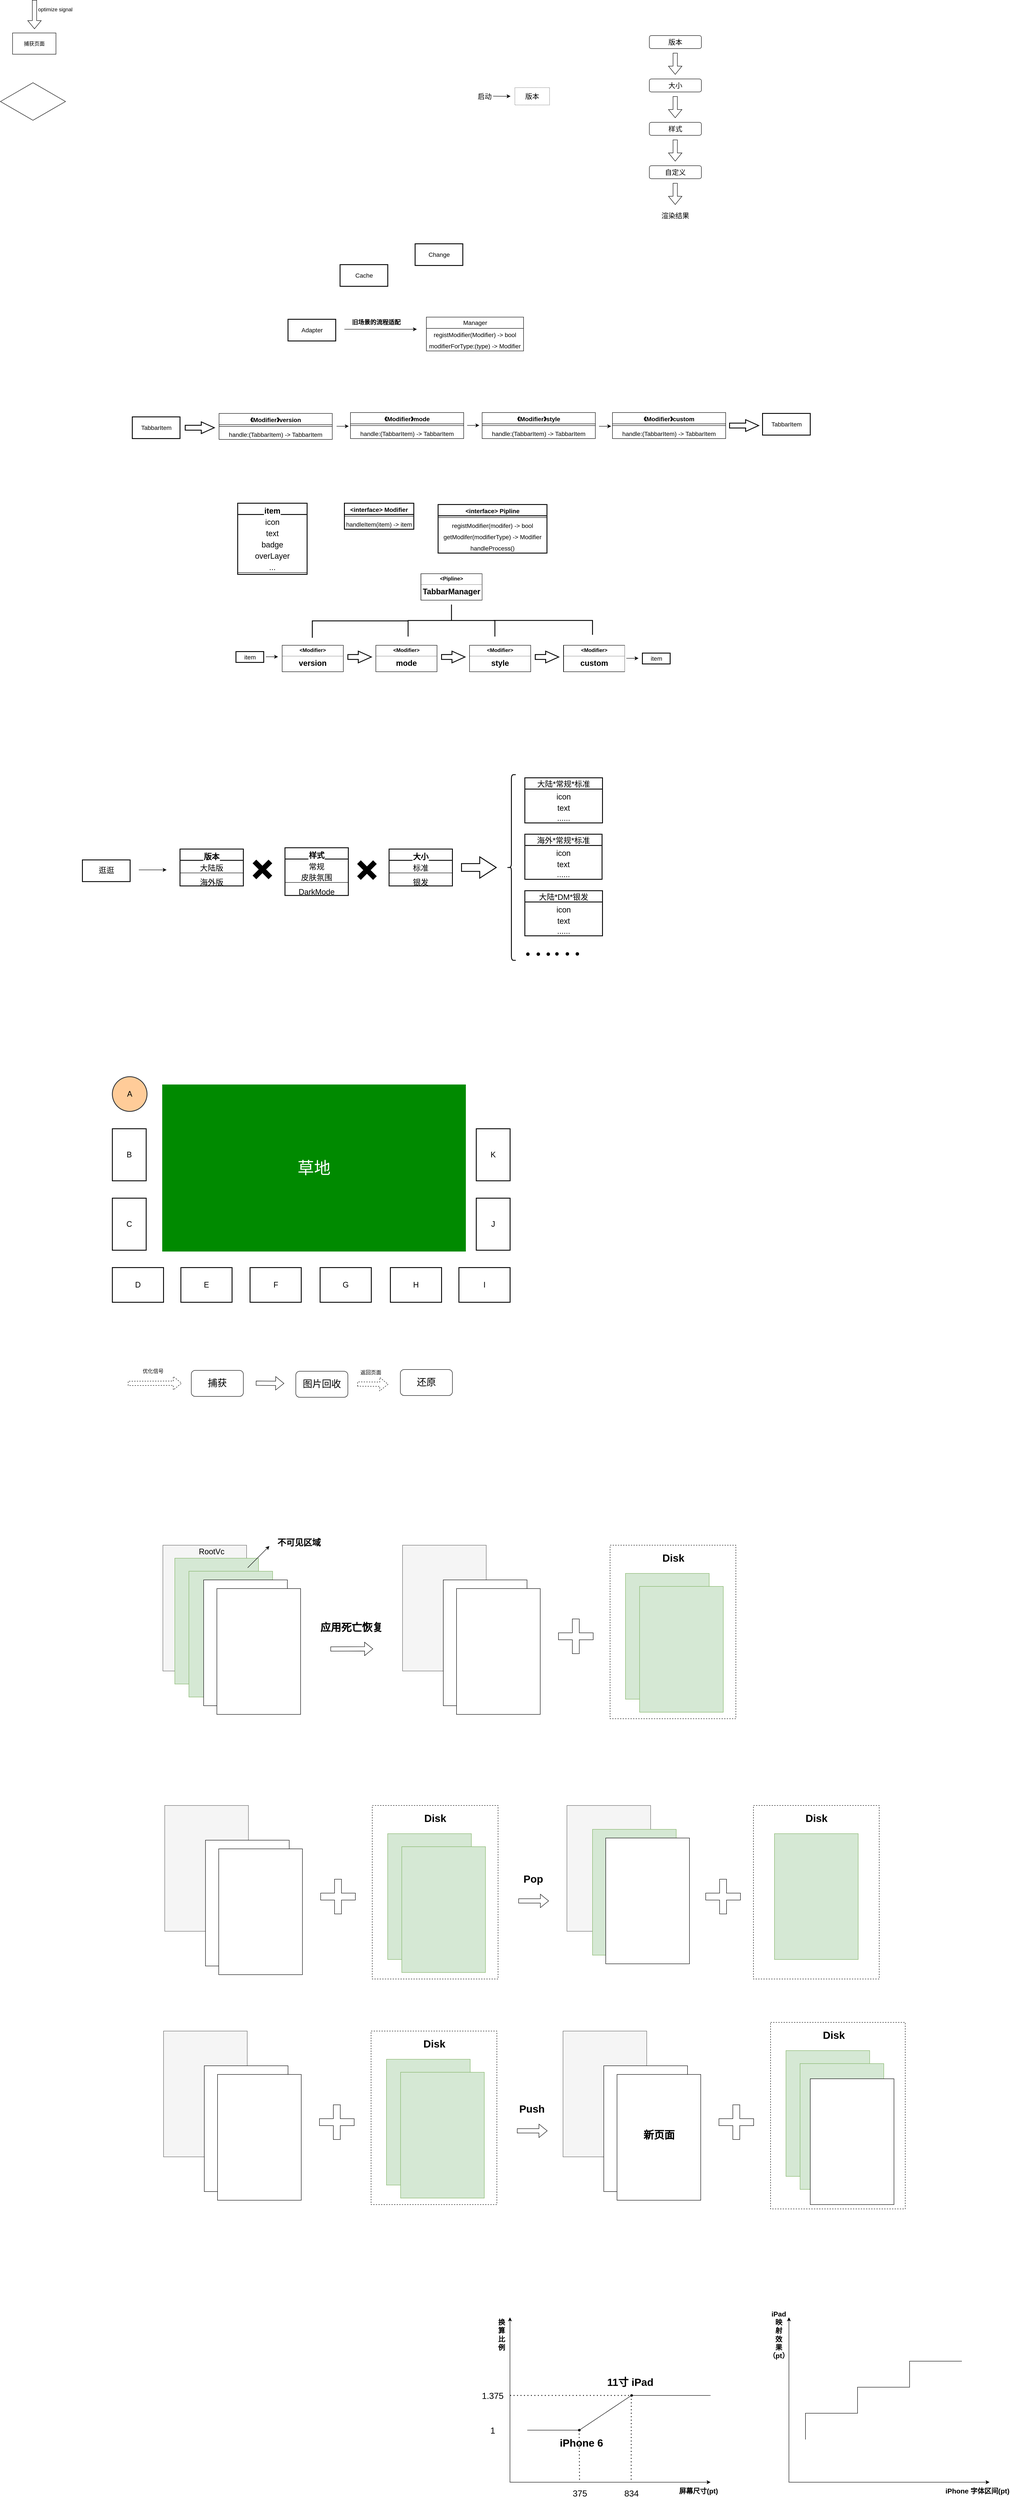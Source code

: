 <mxfile version="21.3.2" type="github">
  <diagram name="第 1 页" id="R_w_jgzeXsO0998Vgt1b">
    <mxGraphModel dx="2442" dy="1148" grid="1" gridSize="10" guides="1" tooltips="1" connect="1" arrows="1" fold="1" page="0" pageScale="1" pageWidth="827" pageHeight="1169" math="0" shadow="0">
      <root>
        <mxCell id="0" />
        <mxCell id="1" parent="0" />
        <mxCell id="yvMUyKPs4t0VUk9u0G-2-4" value="启动" style="text;strokeColor=none;fillColor=none;html=1;fontSize=16;fontStyle=0;verticalAlign=middle;align=center;" parent="1" vertex="1">
          <mxGeometry x="90" y="200" width="100" height="40" as="geometry" />
        </mxCell>
        <mxCell id="yvMUyKPs4t0VUk9u0G-2-6" value="" style="endArrow=classic;html=1;rounded=0;align=center;" parent="1" edge="1">
          <mxGeometry width="50" height="50" relative="1" as="geometry">
            <mxPoint x="160" y="219.66" as="sourcePoint" />
            <mxPoint x="200" y="220" as="targetPoint" />
          </mxGeometry>
        </mxCell>
        <mxCell id="yvMUyKPs4t0VUk9u0G-2-7" value="版本" style="rounded=0;whiteSpace=wrap;html=1;dashed=1;dashPattern=1 2;strokeColor=default;fontSize=16;fillColor=none;gradientColor=default;align=center;" parent="1" vertex="1">
          <mxGeometry x="210" y="200" width="80" height="40" as="geometry" />
        </mxCell>
        <mxCell id="yvMUyKPs4t0VUk9u0G-2-8" value="版本" style="rounded=1;whiteSpace=wrap;html=1;strokeColor=default;fontSize=16;fillColor=none;gradientColor=default;align=center;" parent="1" vertex="1">
          <mxGeometry x="520" y="80" width="120" height="30" as="geometry" />
        </mxCell>
        <mxCell id="yvMUyKPs4t0VUk9u0G-2-9" value="" style="shape=flexArrow;endArrow=classic;html=1;rounded=0;fontSize=16;align=center;" parent="1" edge="1">
          <mxGeometry width="50" height="50" relative="1" as="geometry">
            <mxPoint x="579.66" y="120" as="sourcePoint" />
            <mxPoint x="579.66" y="170" as="targetPoint" />
          </mxGeometry>
        </mxCell>
        <mxCell id="yvMUyKPs4t0VUk9u0G-2-10" value="大小" style="rounded=1;whiteSpace=wrap;html=1;strokeColor=default;fontSize=16;fillColor=none;gradientColor=default;align=center;" parent="1" vertex="1">
          <mxGeometry x="520" y="180" width="120" height="30" as="geometry" />
        </mxCell>
        <mxCell id="yvMUyKPs4t0VUk9u0G-2-11" value="" style="shape=flexArrow;endArrow=classic;html=1;rounded=0;fontSize=16;align=center;" parent="1" edge="1">
          <mxGeometry width="50" height="50" relative="1" as="geometry">
            <mxPoint x="579.66" y="220" as="sourcePoint" />
            <mxPoint x="579.66" y="270" as="targetPoint" />
          </mxGeometry>
        </mxCell>
        <mxCell id="yvMUyKPs4t0VUk9u0G-2-12" value="样式" style="rounded=1;whiteSpace=wrap;html=1;strokeColor=default;fontSize=16;fillColor=none;gradientColor=default;align=center;" parent="1" vertex="1">
          <mxGeometry x="520" y="280" width="120" height="30" as="geometry" />
        </mxCell>
        <mxCell id="yvMUyKPs4t0VUk9u0G-2-13" value="" style="shape=flexArrow;endArrow=classic;html=1;rounded=0;fontSize=16;align=center;" parent="1" edge="1">
          <mxGeometry width="50" height="50" relative="1" as="geometry">
            <mxPoint x="579.66" y="320" as="sourcePoint" />
            <mxPoint x="579.66" y="370" as="targetPoint" />
          </mxGeometry>
        </mxCell>
        <mxCell id="yvMUyKPs4t0VUk9u0G-2-14" value="自定义" style="rounded=1;whiteSpace=wrap;html=1;strokeColor=default;fontSize=16;fillColor=none;gradientColor=default;align=center;" parent="1" vertex="1">
          <mxGeometry x="520" y="380" width="120" height="30" as="geometry" />
        </mxCell>
        <mxCell id="yvMUyKPs4t0VUk9u0G-2-15" value="" style="shape=flexArrow;endArrow=classic;html=1;rounded=0;fontSize=16;align=center;" parent="1" edge="1">
          <mxGeometry width="50" height="50" relative="1" as="geometry">
            <mxPoint x="579.66" y="420" as="sourcePoint" />
            <mxPoint x="579.66" y="470" as="targetPoint" />
          </mxGeometry>
        </mxCell>
        <mxCell id="yvMUyKPs4t0VUk9u0G-2-16" value="渲染结果" style="rounded=1;whiteSpace=wrap;html=1;strokeColor=none;fontSize=16;fillColor=none;gradientColor=default;align=center;" parent="1" vertex="1">
          <mxGeometry x="520" y="480" width="120" height="30" as="geometry" />
        </mxCell>
        <mxCell id="yvMUyKPs4t0VUk9u0G-2-17" value="Manager" style="swimlane;fontStyle=0;childLayout=stackLayout;horizontal=1;startSize=26;fillColor=none;horizontalStack=0;resizeParent=1;resizeParentMax=0;resizeLast=0;collapsible=1;marginBottom=0;html=1;strokeColor=default;fontSize=14;align=center;" parent="1" vertex="1">
          <mxGeometry x="6" y="729" width="224" height="78" as="geometry">
            <mxRectangle x="157" y="736" width="98" height="31" as="alternateBounds" />
          </mxGeometry>
        </mxCell>
        <mxCell id="yvMUyKPs4t0VUk9u0G-2-19" value="registModifier(Modifier) -&amp;gt; bool" style="text;strokeColor=none;fillColor=none;align=center;verticalAlign=top;spacingLeft=4;spacingRight=4;overflow=hidden;rotatable=0;points=[[0,0.5],[1,0.5]];portConstraint=eastwest;whiteSpace=wrap;html=1;fontSize=14;" parent="yvMUyKPs4t0VUk9u0G-2-17" vertex="1">
          <mxGeometry y="26" width="224" height="26" as="geometry" />
        </mxCell>
        <mxCell id="yvMUyKPs4t0VUk9u0G-2-20" value="modifierForType:(type) -&amp;gt;&amp;nbsp;Modifier" style="text;strokeColor=none;fillColor=none;align=center;verticalAlign=top;spacingLeft=4;spacingRight=4;overflow=hidden;rotatable=0;points=[[0,0.5],[1,0.5]];portConstraint=eastwest;whiteSpace=wrap;html=1;fontSize=14;" parent="yvMUyKPs4t0VUk9u0G-2-17" vertex="1">
          <mxGeometry y="52" width="224" height="26" as="geometry" />
        </mxCell>
        <mxCell id="yvMUyKPs4t0VUk9u0G-2-30" value="《Modifier》style" style="swimlane;fontStyle=1;align=center;verticalAlign=top;childLayout=stackLayout;horizontal=1;startSize=26;horizontalStack=0;resizeParent=1;resizeParentMax=0;resizeLast=0;collapsible=1;marginBottom=0;labelBackgroundColor=#ffffff;strokeColor=default;fontSize=14;fillColor=none;gradientColor=default;" parent="1" vertex="1">
          <mxGeometry x="134.5" y="949" width="261" height="60" as="geometry" />
        </mxCell>
        <mxCell id="yvMUyKPs4t0VUk9u0G-2-32" value="" style="line;strokeWidth=1;fillColor=none;align=center;verticalAlign=middle;spacingTop=-1;spacingLeft=3;spacingRight=3;rotatable=0;labelPosition=right;points=[];portConstraint=eastwest;strokeColor=inherit;labelBackgroundColor=#ffffff;fontSize=14;" parent="yvMUyKPs4t0VUk9u0G-2-30" vertex="1">
          <mxGeometry y="26" width="261" height="8" as="geometry" />
        </mxCell>
        <mxCell id="yvMUyKPs4t0VUk9u0G-2-33" value="handle:(TabbarItem) -&gt; TabbarItem" style="text;strokeColor=none;fillColor=none;align=center;verticalAlign=top;spacingLeft=4;spacingRight=4;overflow=hidden;rotatable=0;points=[[0,0.5],[1,0.5]];portConstraint=eastwest;fontSize=14;" parent="yvMUyKPs4t0VUk9u0G-2-30" vertex="1">
          <mxGeometry y="34" width="261" height="26" as="geometry" />
        </mxCell>
        <mxCell id="yvMUyKPs4t0VUk9u0G-2-34" value="《Modifier》custom" style="swimlane;fontStyle=1;align=center;verticalAlign=top;childLayout=stackLayout;horizontal=1;startSize=26;horizontalStack=0;resizeParent=1;resizeParentMax=0;resizeLast=0;collapsible=1;marginBottom=0;labelBackgroundColor=#ffffff;strokeColor=default;fontSize=14;fillColor=none;gradientColor=default;" parent="1" vertex="1">
          <mxGeometry x="435" y="949" width="261" height="60" as="geometry" />
        </mxCell>
        <mxCell id="yvMUyKPs4t0VUk9u0G-2-35" value="" style="line;strokeWidth=1;fillColor=none;align=center;verticalAlign=middle;spacingTop=-1;spacingLeft=3;spacingRight=3;rotatable=0;labelPosition=right;points=[];portConstraint=eastwest;strokeColor=inherit;labelBackgroundColor=#ffffff;fontSize=14;" parent="yvMUyKPs4t0VUk9u0G-2-34" vertex="1">
          <mxGeometry y="26" width="261" height="8" as="geometry" />
        </mxCell>
        <mxCell id="yvMUyKPs4t0VUk9u0G-2-36" value="handle:(TabbarItem) -&gt; TabbarItem" style="text;strokeColor=none;fillColor=none;align=center;verticalAlign=top;spacingLeft=4;spacingRight=4;overflow=hidden;rotatable=0;points=[[0,0.5],[1,0.5]];portConstraint=eastwest;fontSize=14;" parent="yvMUyKPs4t0VUk9u0G-2-34" vertex="1">
          <mxGeometry y="34" width="261" height="26" as="geometry" />
        </mxCell>
        <mxCell id="yvMUyKPs4t0VUk9u0G-2-37" value="《Modifier》mode" style="swimlane;fontStyle=1;align=center;verticalAlign=top;childLayout=stackLayout;horizontal=1;startSize=26;horizontalStack=0;resizeParent=1;resizeParentMax=0;resizeLast=0;collapsible=1;marginBottom=0;labelBackgroundColor=#ffffff;strokeColor=default;fontSize=14;fillColor=none;gradientColor=default;" parent="1" vertex="1">
          <mxGeometry x="-169" y="949" width="261" height="60" as="geometry" />
        </mxCell>
        <mxCell id="yvMUyKPs4t0VUk9u0G-2-38" value="" style="line;strokeWidth=1;fillColor=none;align=center;verticalAlign=middle;spacingTop=-1;spacingLeft=3;spacingRight=3;rotatable=0;labelPosition=right;points=[];portConstraint=eastwest;strokeColor=inherit;labelBackgroundColor=#ffffff;fontSize=14;" parent="yvMUyKPs4t0VUk9u0G-2-37" vertex="1">
          <mxGeometry y="26" width="261" height="8" as="geometry" />
        </mxCell>
        <mxCell id="yvMUyKPs4t0VUk9u0G-2-39" value="handle:(TabbarItem) -&gt; TabbarItem" style="text;strokeColor=none;fillColor=none;align=center;verticalAlign=top;spacingLeft=4;spacingRight=4;overflow=hidden;rotatable=0;points=[[0,0.5],[1,0.5]];portConstraint=eastwest;fontSize=14;" parent="yvMUyKPs4t0VUk9u0G-2-37" vertex="1">
          <mxGeometry y="34" width="261" height="26" as="geometry" />
        </mxCell>
        <mxCell id="yvMUyKPs4t0VUk9u0G-2-40" value="《Modifier》version" style="swimlane;fontStyle=1;align=center;verticalAlign=top;childLayout=stackLayout;horizontal=1;startSize=26;horizontalStack=0;resizeParent=1;resizeParentMax=0;resizeLast=0;collapsible=1;marginBottom=0;labelBackgroundColor=#ffffff;strokeColor=default;fontSize=14;fillColor=none;gradientColor=default;" parent="1" vertex="1">
          <mxGeometry x="-472" y="951" width="261" height="60" as="geometry" />
        </mxCell>
        <mxCell id="yvMUyKPs4t0VUk9u0G-2-41" value="" style="line;strokeWidth=1;fillColor=none;align=center;verticalAlign=middle;spacingTop=-1;spacingLeft=3;spacingRight=3;rotatable=0;labelPosition=right;points=[];portConstraint=eastwest;strokeColor=inherit;labelBackgroundColor=#ffffff;fontSize=14;" parent="yvMUyKPs4t0VUk9u0G-2-40" vertex="1">
          <mxGeometry y="26" width="261" height="8" as="geometry" />
        </mxCell>
        <mxCell id="yvMUyKPs4t0VUk9u0G-2-42" value="handle:(TabbarItem) -&gt; TabbarItem" style="text;strokeColor=none;fillColor=none;align=center;verticalAlign=top;spacingLeft=4;spacingRight=4;overflow=hidden;rotatable=0;points=[[0,0.5],[1,0.5]];portConstraint=eastwest;fontSize=14;" parent="yvMUyKPs4t0VUk9u0G-2-40" vertex="1">
          <mxGeometry y="34" width="261" height="26" as="geometry" />
        </mxCell>
        <mxCell id="yvMUyKPs4t0VUk9u0G-2-43" value="" style="strokeWidth=2;html=1;shape=mxgraph.flowchart.annotation_2;align=center;labelPosition=right;pointerEvents=1;labelBackgroundColor=#ffffff;strokeColor=default;fontSize=14;fillColor=default;gradientColor=default;rotation=90;container=0;" parent="1" vertex="1">
          <mxGeometry x="27" y="1328.37" width="73.76" height="200.13" as="geometry">
            <mxRectangle x="236.745" y="810.495" width="50" height="44" as="alternateBounds" />
          </mxGeometry>
        </mxCell>
        <mxCell id="yvMUyKPs4t0VUk9u0G-2-49" value="" style="shape=partialRectangle;whiteSpace=wrap;html=1;bottom=0;right=0;fillColor=none;labelBackgroundColor=#ffffff;strokeColor=default;fontSize=14;strokeWidth=2;align=center;" parent="1" vertex="1">
          <mxGeometry x="-257" y="1429.19" width="219" height="38" as="geometry" />
        </mxCell>
        <mxCell id="yvMUyKPs4t0VUk9u0G-2-50" value="" style="shape=partialRectangle;whiteSpace=wrap;html=1;bottom=0;right=0;fillColor=none;labelBackgroundColor=#ffffff;strokeColor=default;strokeWidth=2;fontSize=14;flipH=1;align=center;" parent="1" vertex="1">
          <mxGeometry x="162" y="1428.19" width="227" height="32.19" as="geometry" />
        </mxCell>
        <mxCell id="yvMUyKPs4t0VUk9u0G-2-53" value="" style="endArrow=classic;html=1;rounded=0;fontSize=14;align=center;" parent="1" edge="1">
          <mxGeometry width="50" height="50" relative="1" as="geometry">
            <mxPoint x="-201" y="980.58" as="sourcePoint" />
            <mxPoint x="-173" y="980.58" as="targetPoint" />
          </mxGeometry>
        </mxCell>
        <mxCell id="yvMUyKPs4t0VUk9u0G-2-54" value="" style="endArrow=classic;html=1;rounded=0;fontSize=14;align=center;" parent="1" edge="1">
          <mxGeometry width="50" height="50" relative="1" as="geometry">
            <mxPoint x="100" y="978.58" as="sourcePoint" />
            <mxPoint x="128" y="978.58" as="targetPoint" />
          </mxGeometry>
        </mxCell>
        <mxCell id="yvMUyKPs4t0VUk9u0G-2-55" value="" style="endArrow=classic;html=1;rounded=0;fontSize=14;align=center;" parent="1" edge="1">
          <mxGeometry width="50" height="50" relative="1" as="geometry">
            <mxPoint x="404" y="980.58" as="sourcePoint" />
            <mxPoint x="432" y="980.58" as="targetPoint" />
          </mxGeometry>
        </mxCell>
        <mxCell id="yvMUyKPs4t0VUk9u0G-2-74" value="Adapter" style="html=1;labelBackgroundColor=#ffffff;strokeColor=default;strokeWidth=2;fontSize=14;fillColor=default;gradientColor=none;align=center;" parent="1" vertex="1">
          <mxGeometry x="-313" y="734" width="110" height="50" as="geometry" />
        </mxCell>
        <mxCell id="yvMUyKPs4t0VUk9u0G-2-75" value="" style="endArrow=classic;html=1;rounded=0;fontSize=14;align=center;" parent="1" edge="1">
          <mxGeometry width="50" height="50" relative="1" as="geometry">
            <mxPoint x="-183" y="757" as="sourcePoint" />
            <mxPoint x="-16" y="757" as="targetPoint" />
          </mxGeometry>
        </mxCell>
        <mxCell id="yvMUyKPs4t0VUk9u0G-2-76" value="旧场景的流程适配" style="text;strokeColor=none;fillColor=none;html=1;fontSize=14;fontStyle=1;verticalAlign=middle;align=center;" parent="1" vertex="1">
          <mxGeometry x="-160" y="721" width="100" height="40" as="geometry" />
        </mxCell>
        <mxCell id="yvMUyKPs4t0VUk9u0G-2-78" value="TabbarItem" style="html=1;labelBackgroundColor=#ffffff;strokeColor=default;strokeWidth=2;fontSize=14;fillColor=default;gradientColor=none;align=center;" parent="1" vertex="1">
          <mxGeometry x="-672" y="959" width="110" height="50" as="geometry" />
        </mxCell>
        <mxCell id="yvMUyKPs4t0VUk9u0G-2-79" value="" style="verticalLabelPosition=bottom;verticalAlign=top;html=1;strokeWidth=2;shape=mxgraph.arrows2.arrow;dy=0.58;dx=30;notch=0;labelBackgroundColor=#ffffff;strokeColor=default;fontSize=14;fillColor=default;gradientColor=none;align=center;" parent="1" vertex="1">
          <mxGeometry x="-550" y="970.5" width="67" height="27" as="geometry" />
        </mxCell>
        <mxCell id="yvMUyKPs4t0VUk9u0G-2-80" value="TabbarItem" style="html=1;labelBackgroundColor=#ffffff;strokeColor=default;strokeWidth=2;fontSize=14;fillColor=default;gradientColor=none;align=center;" parent="1" vertex="1">
          <mxGeometry x="781" y="951" width="110" height="50" as="geometry" />
        </mxCell>
        <mxCell id="yvMUyKPs4t0VUk9u0G-2-82" value="" style="verticalLabelPosition=bottom;verticalAlign=top;html=1;strokeWidth=2;shape=mxgraph.arrows2.arrow;dy=0.58;dx=30;notch=0;labelBackgroundColor=#ffffff;strokeColor=default;fontSize=14;fillColor=default;gradientColor=none;align=center;" parent="1" vertex="1">
          <mxGeometry x="705" y="965.5" width="67" height="27" as="geometry" />
        </mxCell>
        <mxCell id="yvMUyKPs4t0VUk9u0G-2-83" value="Cache" style="html=1;labelBackgroundColor=#ffffff;strokeColor=default;strokeWidth=2;fontSize=14;fillColor=default;gradientColor=none;align=center;" parent="1" vertex="1">
          <mxGeometry x="-193" y="608" width="110" height="50" as="geometry" />
        </mxCell>
        <mxCell id="yvMUyKPs4t0VUk9u0G-2-84" value="Change" style="html=1;labelBackgroundColor=#ffffff;strokeColor=default;strokeWidth=2;fontSize=14;fillColor=default;gradientColor=none;align=center;" parent="1" vertex="1">
          <mxGeometry x="-20" y="560" width="110" height="50" as="geometry" />
        </mxCell>
        <mxCell id="yvMUyKPs4t0VUk9u0G-2-87" value="&lt;interface&gt; Modifier" style="swimlane;fontStyle=1;align=center;verticalAlign=top;childLayout=stackLayout;horizontal=1;startSize=26;horizontalStack=0;resizeParent=1;resizeParentMax=0;resizeLast=0;collapsible=1;marginBottom=0;labelBackgroundColor=#ffffff;strokeColor=default;strokeWidth=2;fontSize=14;fillColor=default;gradientColor=none;" parent="1" vertex="1">
          <mxGeometry x="-183" y="1158" width="160" height="60" as="geometry" />
        </mxCell>
        <mxCell id="yvMUyKPs4t0VUk9u0G-2-89" value="" style="line;strokeWidth=1;fillColor=none;align=center;verticalAlign=middle;spacingTop=-1;spacingLeft=3;spacingRight=3;rotatable=0;labelPosition=right;points=[];portConstraint=eastwest;strokeColor=inherit;labelBackgroundColor=#ffffff;fontSize=14;" parent="yvMUyKPs4t0VUk9u0G-2-87" vertex="1">
          <mxGeometry y="26" width="160" height="8" as="geometry" />
        </mxCell>
        <mxCell id="yvMUyKPs4t0VUk9u0G-2-90" value="handleItem(item) -&gt; item" style="text;strokeColor=none;fillColor=none;align=center;verticalAlign=top;spacingLeft=4;spacingRight=4;overflow=hidden;rotatable=0;points=[[0,0.5],[1,0.5]];portConstraint=eastwest;fontSize=14;" parent="yvMUyKPs4t0VUk9u0G-2-87" vertex="1">
          <mxGeometry y="34" width="160" height="26" as="geometry" />
        </mxCell>
        <mxCell id="yvMUyKPs4t0VUk9u0G-2-108" value="&lt;interface&gt; Pipline" style="swimlane;fontStyle=1;align=center;verticalAlign=top;childLayout=stackLayout;horizontal=1;startSize=26;horizontalStack=0;resizeParent=1;resizeParentMax=0;resizeLast=0;collapsible=1;marginBottom=0;labelBackgroundColor=#ffffff;strokeColor=default;strokeWidth=2;fontSize=14;fillColor=default;gradientColor=none;" parent="1" vertex="1">
          <mxGeometry x="33" y="1161" width="251" height="112" as="geometry" />
        </mxCell>
        <mxCell id="yvMUyKPs4t0VUk9u0G-2-109" value="" style="line;strokeWidth=1;fillColor=none;align=center;verticalAlign=middle;spacingTop=-1;spacingLeft=3;spacingRight=3;rotatable=0;labelPosition=right;points=[];portConstraint=eastwest;strokeColor=inherit;labelBackgroundColor=#ffffff;fontSize=14;" parent="yvMUyKPs4t0VUk9u0G-2-108" vertex="1">
          <mxGeometry y="26" width="251" height="8" as="geometry" />
        </mxCell>
        <mxCell id="yvMUyKPs4t0VUk9u0G-2-110" value="registModifier(modifer) -&gt; bool" style="text;strokeColor=none;fillColor=none;align=center;verticalAlign=top;spacingLeft=4;spacingRight=4;overflow=hidden;rotatable=0;points=[[0,0.5],[1,0.5]];portConstraint=eastwest;fontSize=14;" parent="yvMUyKPs4t0VUk9u0G-2-108" vertex="1">
          <mxGeometry y="34" width="251" height="26" as="geometry" />
        </mxCell>
        <mxCell id="yvMUyKPs4t0VUk9u0G-2-112" value="getModifer(modifierType) -&gt; Modifier" style="text;strokeColor=none;fillColor=none;align=center;verticalAlign=top;spacingLeft=4;spacingRight=4;overflow=hidden;rotatable=0;points=[[0,0.5],[1,0.5]];portConstraint=eastwest;fontSize=14;" parent="yvMUyKPs4t0VUk9u0G-2-108" vertex="1">
          <mxGeometry y="60" width="251" height="26" as="geometry" />
        </mxCell>
        <mxCell id="yvMUyKPs4t0VUk9u0G-2-111" value="handleProcess()" style="text;strokeColor=none;fillColor=none;align=center;verticalAlign=top;spacingLeft=4;spacingRight=4;overflow=hidden;rotatable=0;points=[[0,0.5],[1,0.5]];portConstraint=eastwest;fontSize=14;" parent="yvMUyKPs4t0VUk9u0G-2-108" vertex="1">
          <mxGeometry y="86" width="251" height="26" as="geometry" />
        </mxCell>
        <mxCell id="yvMUyKPs4t0VUk9u0G-2-114" value="item" style="html=1;labelBackgroundColor=#ffffff;strokeColor=default;strokeWidth=2;fontSize=14;fillColor=default;gradientColor=none;align=center;" parent="1" vertex="1">
          <mxGeometry x="-433" y="1500" width="64" height="25" as="geometry" />
        </mxCell>
        <mxCell id="yvMUyKPs4t0VUk9u0G-2-115" value="" style="endArrow=classic;html=1;rounded=0;fontSize=14;align=center;" parent="1" edge="1">
          <mxGeometry width="50" height="50" relative="1" as="geometry">
            <mxPoint x="-364" y="1512" as="sourcePoint" />
            <mxPoint x="-336" y="1512" as="targetPoint" />
          </mxGeometry>
        </mxCell>
        <mxCell id="yvMUyKPs4t0VUk9u0G-2-129" value="&lt;p style=&quot;margin: 4px 0px 0px;&quot;&gt;&lt;b&gt;&amp;lt;Modifier&amp;gt;&lt;/b&gt;&lt;/p&gt;&lt;hr size=&quot;1&quot;&gt;&lt;div style=&quot;height: 2px;&quot;&gt;&lt;b&gt;&lt;font style=&quot;font-size: 18px;&quot;&gt;version&lt;/font&gt;&lt;/b&gt;&lt;/div&gt;" style="verticalAlign=top;align=center;overflow=fill;fontSize=12;fontFamily=Helvetica;html=1;labelBackgroundColor=#ffffff;strokeColor=default;strokeWidth=2;fillColor=default;gradientColor=none;" parent="1" vertex="1">
          <mxGeometry x="-326" y="1486" width="140" height="60" as="geometry" />
        </mxCell>
        <mxCell id="yvMUyKPs4t0VUk9u0G-2-130" value="" style="verticalLabelPosition=bottom;verticalAlign=top;html=1;strokeWidth=2;shape=mxgraph.arrows2.arrow;dy=0.58;dx=30;notch=0;labelBackgroundColor=#ffffff;strokeColor=default;fontSize=14;fillColor=default;gradientColor=none;align=center;" parent="1" vertex="1">
          <mxGeometry x="-175" y="1499" width="54" height="27" as="geometry" />
        </mxCell>
        <mxCell id="yvMUyKPs4t0VUk9u0G-2-133" value="&lt;p style=&quot;margin: 4px 0px 0px;&quot;&gt;&lt;b&gt;&amp;lt;Modifier&amp;gt;&lt;/b&gt;&lt;/p&gt;&lt;hr size=&quot;1&quot;&gt;&lt;div style=&quot;height: 2px;&quot;&gt;&lt;font size=&quot;4&quot;&gt;&lt;b&gt;mode&lt;/b&gt;&lt;/font&gt;&lt;/div&gt;" style="verticalAlign=top;align=center;overflow=fill;fontSize=12;fontFamily=Helvetica;html=1;labelBackgroundColor=#ffffff;strokeColor=default;strokeWidth=2;fillColor=default;gradientColor=none;" parent="1" vertex="1">
          <mxGeometry x="-110" y="1486" width="140" height="60" as="geometry" />
        </mxCell>
        <mxCell id="yvMUyKPs4t0VUk9u0G-2-134" value="" style="verticalLabelPosition=bottom;verticalAlign=top;html=1;strokeWidth=2;shape=mxgraph.arrows2.arrow;dy=0.58;dx=30;notch=0;labelBackgroundColor=#ffffff;strokeColor=default;fontSize=14;fillColor=default;gradientColor=none;align=center;" parent="1" vertex="1">
          <mxGeometry x="41" y="1499" width="54" height="27" as="geometry" />
        </mxCell>
        <mxCell id="yvMUyKPs4t0VUk9u0G-2-135" value="&lt;p style=&quot;margin: 4px 0px 0px;&quot;&gt;&lt;b&gt;&amp;lt;Modifier&amp;gt;&lt;/b&gt;&lt;/p&gt;&lt;hr size=&quot;1&quot;&gt;&lt;div style=&quot;height: 2px;&quot;&gt;&lt;font size=&quot;4&quot;&gt;&lt;b&gt;style&lt;/b&gt;&lt;/font&gt;&lt;/div&gt;" style="verticalAlign=top;align=center;overflow=fill;fontSize=12;fontFamily=Helvetica;html=1;labelBackgroundColor=#ffffff;strokeColor=default;strokeWidth=2;fillColor=default;gradientColor=none;" parent="1" vertex="1">
          <mxGeometry x="106" y="1486" width="140" height="60" as="geometry" />
        </mxCell>
        <mxCell id="yvMUyKPs4t0VUk9u0G-2-136" value="" style="verticalLabelPosition=bottom;verticalAlign=top;html=1;strokeWidth=2;shape=mxgraph.arrows2.arrow;dy=0.58;dx=30;notch=0;labelBackgroundColor=#ffffff;strokeColor=default;fontSize=14;fillColor=default;gradientColor=none;align=center;" parent="1" vertex="1">
          <mxGeometry x="257" y="1499" width="54" height="27" as="geometry" />
        </mxCell>
        <mxCell id="yvMUyKPs4t0VUk9u0G-2-138" value="&lt;p style=&quot;margin: 4px 0px 0px;&quot;&gt;&lt;b&gt;&amp;lt;Modifier&amp;gt;&lt;/b&gt;&lt;/p&gt;&lt;hr size=&quot;1&quot;&gt;&lt;div style=&quot;height: 2px;&quot;&gt;&lt;font size=&quot;4&quot;&gt;&lt;b&gt;custom&lt;/b&gt;&lt;/font&gt;&lt;/div&gt;" style="verticalAlign=top;align=center;overflow=fill;fontSize=12;fontFamily=Helvetica;html=1;labelBackgroundColor=#ffffff;strokeColor=default;strokeWidth=2;fillColor=default;gradientColor=none;" parent="1" vertex="1">
          <mxGeometry x="322.5" y="1486" width="140" height="60" as="geometry" />
        </mxCell>
        <mxCell id="yvMUyKPs4t0VUk9u0G-2-142" value="" style="endArrow=classic;html=1;rounded=0;fontSize=14;align=center;" parent="1" edge="1">
          <mxGeometry width="50" height="50" relative="1" as="geometry">
            <mxPoint x="467" y="1515.5" as="sourcePoint" />
            <mxPoint x="495" y="1515.5" as="targetPoint" />
          </mxGeometry>
        </mxCell>
        <mxCell id="yvMUyKPs4t0VUk9u0G-2-143" value="item" style="html=1;labelBackgroundColor=#ffffff;strokeColor=default;strokeWidth=2;fontSize=14;fillColor=default;gradientColor=none;align=center;" parent="1" vertex="1">
          <mxGeometry x="504" y="1503.5" width="64" height="25" as="geometry" />
        </mxCell>
        <mxCell id="yvMUyKPs4t0VUk9u0G-2-162" value="&lt;p style=&quot;margin: 4px 0px 0px;&quot;&gt;&lt;b&gt;&amp;lt;Pipline&amp;gt;&lt;/b&gt;&lt;/p&gt;&lt;hr size=&quot;1&quot;&gt;&lt;div style=&quot;height: 2px;&quot;&gt;&lt;font size=&quot;4&quot;&gt;&lt;b&gt;TabbarManager&lt;/b&gt;&lt;/font&gt;&lt;/div&gt;" style="verticalAlign=top;align=center;overflow=fill;fontSize=12;fontFamily=Helvetica;html=1;labelBackgroundColor=#ffffff;strokeColor=default;strokeWidth=2;fillColor=default;gradientColor=none;" parent="1" vertex="1">
          <mxGeometry x="-6.12" y="1321" width="140" height="60" as="geometry" />
        </mxCell>
        <mxCell id="yvMUyKPs4t0VUk9u0G-2-163" value="item" style="swimlane;fontStyle=1;align=center;verticalAlign=top;childLayout=stackLayout;horizontal=1;startSize=26;horizontalStack=0;resizeParent=1;resizeParentMax=0;resizeLast=0;collapsible=1;marginBottom=0;labelBackgroundColor=#ffffff;strokeColor=default;strokeWidth=2;fontSize=18;fillColor=default;gradientColor=none;" parent="1" vertex="1">
          <mxGeometry x="-429" y="1158" width="160" height="164" as="geometry" />
        </mxCell>
        <mxCell id="yvMUyKPs4t0VUk9u0G-2-164" value="icon" style="text;strokeColor=none;fillColor=none;align=center;verticalAlign=top;spacingLeft=4;spacingRight=4;overflow=hidden;rotatable=0;points=[[0,0.5],[1,0.5]];portConstraint=eastwest;fontSize=18;" parent="yvMUyKPs4t0VUk9u0G-2-163" vertex="1">
          <mxGeometry y="26" width="160" height="26" as="geometry" />
        </mxCell>
        <mxCell id="yvMUyKPs4t0VUk9u0G-2-169" value="text" style="text;strokeColor=none;fillColor=none;align=center;verticalAlign=top;spacingLeft=4;spacingRight=4;overflow=hidden;rotatable=0;points=[[0,0.5],[1,0.5]];portConstraint=eastwest;fontSize=18;" parent="yvMUyKPs4t0VUk9u0G-2-163" vertex="1">
          <mxGeometry y="52" width="160" height="26" as="geometry" />
        </mxCell>
        <mxCell id="yvMUyKPs4t0VUk9u0G-2-168" value="badge" style="text;strokeColor=none;fillColor=none;align=center;verticalAlign=top;spacingLeft=4;spacingRight=4;overflow=hidden;rotatable=0;points=[[0,0.5],[1,0.5]];portConstraint=eastwest;fontSize=18;" parent="yvMUyKPs4t0VUk9u0G-2-163" vertex="1">
          <mxGeometry y="78" width="160" height="26" as="geometry" />
        </mxCell>
        <mxCell id="yvMUyKPs4t0VUk9u0G-2-167" value="overLayer" style="text;strokeColor=none;fillColor=none;align=center;verticalAlign=top;spacingLeft=4;spacingRight=4;overflow=hidden;rotatable=0;points=[[0,0.5],[1,0.5]];portConstraint=eastwest;fontSize=18;" parent="yvMUyKPs4t0VUk9u0G-2-163" vertex="1">
          <mxGeometry y="104" width="160" height="26" as="geometry" />
        </mxCell>
        <mxCell id="yvMUyKPs4t0VUk9u0G-2-170" value="..." style="text;strokeColor=none;fillColor=none;align=center;verticalAlign=top;spacingLeft=4;spacingRight=4;overflow=hidden;rotatable=0;points=[[0,0.5],[1,0.5]];portConstraint=eastwest;fontSize=18;" parent="yvMUyKPs4t0VUk9u0G-2-163" vertex="1">
          <mxGeometry y="130" width="160" height="26" as="geometry" />
        </mxCell>
        <mxCell id="yvMUyKPs4t0VUk9u0G-2-165" value="" style="line;strokeWidth=1;fillColor=none;align=center;verticalAlign=middle;spacingTop=-1;spacingLeft=3;spacingRight=3;rotatable=0;labelPosition=right;points=[];portConstraint=eastwest;strokeColor=inherit;labelBackgroundColor=#ffffff;fontSize=18;" parent="yvMUyKPs4t0VUk9u0G-2-163" vertex="1">
          <mxGeometry y="156" width="160" height="8" as="geometry" />
        </mxCell>
        <mxCell id="yvMUyKPs4t0VUk9u0G-2-171" value="版本" style="swimlane;fontStyle=1;align=center;verticalAlign=top;childLayout=stackLayout;horizontal=1;startSize=26;horizontalStack=0;resizeParent=1;resizeParentMax=0;resizeLast=0;collapsible=1;marginBottom=0;labelBackgroundColor=#ffffff;strokeColor=default;strokeWidth=2;fontSize=18;fillColor=default;gradientColor=none;swimlaneLine=1;" parent="1" vertex="1">
          <mxGeometry x="-562" y="1955.25" width="146" height="85" as="geometry" />
        </mxCell>
        <mxCell id="yvMUyKPs4t0VUk9u0G-2-172" value="大陆版" style="text;strokeColor=none;fillColor=none;align=center;verticalAlign=top;spacingLeft=4;spacingRight=4;overflow=hidden;rotatable=0;points=[[0,0.5],[1,0.5]];portConstraint=eastwest;fontSize=18;" parent="yvMUyKPs4t0VUk9u0G-2-171" vertex="1">
          <mxGeometry y="26" width="146" height="25" as="geometry" />
        </mxCell>
        <mxCell id="yvMUyKPs4t0VUk9u0G-2-173" value="" style="line;strokeWidth=1;fillColor=none;align=center;verticalAlign=middle;spacingTop=-1;spacingLeft=3;spacingRight=3;rotatable=0;labelPosition=right;points=[];portConstraint=eastwest;strokeColor=inherit;labelBackgroundColor=#ffffff;fontSize=18;" parent="yvMUyKPs4t0VUk9u0G-2-171" vertex="1">
          <mxGeometry y="51" width="146" height="8" as="geometry" />
        </mxCell>
        <mxCell id="yvMUyKPs4t0VUk9u0G-2-174" value="海外版" style="text;strokeColor=none;fillColor=none;align=center;verticalAlign=top;spacingLeft=4;spacingRight=4;overflow=hidden;rotatable=0;points=[[0,0.5],[1,0.5]];portConstraint=eastwest;fontSize=18;" parent="yvMUyKPs4t0VUk9u0G-2-171" vertex="1">
          <mxGeometry y="59" width="146" height="26" as="geometry" />
        </mxCell>
        <mxCell id="yvMUyKPs4t0VUk9u0G-2-175" value="大小" style="swimlane;fontStyle=1;align=center;verticalAlign=top;childLayout=stackLayout;horizontal=1;startSize=26;horizontalStack=0;resizeParent=1;resizeParentMax=0;resizeLast=0;collapsible=1;marginBottom=0;labelBackgroundColor=#ffffff;strokeColor=default;strokeWidth=2;fontSize=18;fillColor=default;gradientColor=none;swimlaneLine=1;" parent="1" vertex="1">
          <mxGeometry x="-80" y="1955.25" width="146" height="85" as="geometry" />
        </mxCell>
        <mxCell id="yvMUyKPs4t0VUk9u0G-2-176" value="标准" style="text;strokeColor=none;fillColor=none;align=center;verticalAlign=top;spacingLeft=4;spacingRight=4;overflow=hidden;rotatable=0;points=[[0,0.5],[1,0.5]];portConstraint=eastwest;fontSize=18;" parent="yvMUyKPs4t0VUk9u0G-2-175" vertex="1">
          <mxGeometry y="26" width="146" height="25" as="geometry" />
        </mxCell>
        <mxCell id="yvMUyKPs4t0VUk9u0G-2-177" value="" style="line;strokeWidth=1;fillColor=none;align=center;verticalAlign=middle;spacingTop=-1;spacingLeft=3;spacingRight=3;rotatable=0;labelPosition=right;points=[];portConstraint=eastwest;strokeColor=inherit;labelBackgroundColor=#ffffff;fontSize=18;" parent="yvMUyKPs4t0VUk9u0G-2-175" vertex="1">
          <mxGeometry y="51" width="146" height="8" as="geometry" />
        </mxCell>
        <mxCell id="yvMUyKPs4t0VUk9u0G-2-178" value="银发" style="text;strokeColor=none;fillColor=none;align=center;verticalAlign=top;spacingLeft=4;spacingRight=4;overflow=hidden;rotatable=0;points=[[0,0.5],[1,0.5]];portConstraint=eastwest;fontSize=18;" parent="yvMUyKPs4t0VUk9u0G-2-175" vertex="1">
          <mxGeometry y="59" width="146" height="26" as="geometry" />
        </mxCell>
        <mxCell id="yvMUyKPs4t0VUk9u0G-2-179" value="样式" style="swimlane;fontStyle=1;align=center;verticalAlign=top;childLayout=stackLayout;horizontal=1;startSize=26;horizontalStack=0;resizeParent=1;resizeParentMax=0;resizeLast=0;collapsible=1;marginBottom=0;labelBackgroundColor=#ffffff;strokeColor=default;strokeWidth=2;fontSize=18;fillColor=default;gradientColor=none;swimlaneLine=1;" parent="1" vertex="1">
          <mxGeometry x="-320" y="1952.25" width="146" height="110" as="geometry" />
        </mxCell>
        <mxCell id="yvMUyKPs4t0VUk9u0G-2-184" value="常规" style="text;strokeColor=none;fillColor=none;align=center;verticalAlign=top;spacingLeft=4;spacingRight=4;overflow=hidden;rotatable=0;points=[[0,0.5],[1,0.5]];portConstraint=eastwest;fontSize=18;" parent="yvMUyKPs4t0VUk9u0G-2-179" vertex="1">
          <mxGeometry y="26" width="146" height="25" as="geometry" />
        </mxCell>
        <mxCell id="yvMUyKPs4t0VUk9u0G-2-180" value="皮肤氛围" style="text;strokeColor=none;fillColor=none;align=center;verticalAlign=top;spacingLeft=4;spacingRight=4;overflow=hidden;rotatable=0;points=[[0,0.5],[1,0.5]];portConstraint=eastwest;fontSize=18;" parent="yvMUyKPs4t0VUk9u0G-2-179" vertex="1">
          <mxGeometry y="51" width="146" height="25" as="geometry" />
        </mxCell>
        <mxCell id="yvMUyKPs4t0VUk9u0G-2-181" value="" style="line;strokeWidth=1;fillColor=none;align=center;verticalAlign=middle;spacingTop=-1;spacingLeft=3;spacingRight=3;rotatable=0;labelPosition=right;points=[];portConstraint=eastwest;strokeColor=inherit;labelBackgroundColor=#ffffff;fontSize=18;" parent="yvMUyKPs4t0VUk9u0G-2-179" vertex="1">
          <mxGeometry y="76" width="146" height="8" as="geometry" />
        </mxCell>
        <mxCell id="yvMUyKPs4t0VUk9u0G-2-182" value="DarkMode" style="text;strokeColor=none;fillColor=none;align=center;verticalAlign=top;spacingLeft=4;spacingRight=4;overflow=hidden;rotatable=0;points=[[0,0.5],[1,0.5]];portConstraint=eastwest;fontSize=18;" parent="yvMUyKPs4t0VUk9u0G-2-179" vertex="1">
          <mxGeometry y="84" width="146" height="26" as="geometry" />
        </mxCell>
        <mxCell id="yvMUyKPs4t0VUk9u0G-2-185" value="逛逛" style="html=1;labelBackgroundColor=#ffffff;strokeColor=default;strokeWidth=2;fontSize=18;fillColor=default;gradientColor=none;" parent="1" vertex="1">
          <mxGeometry x="-787" y="1980.25" width="110" height="50" as="geometry" />
        </mxCell>
        <mxCell id="yvMUyKPs4t0VUk9u0G-2-186" value="" style="endArrow=classic;html=1;rounded=0;fontSize=18;" parent="1" edge="1">
          <mxGeometry width="50" height="50" relative="1" as="geometry">
            <mxPoint x="-657" y="2003.25" as="sourcePoint" />
            <mxPoint x="-593" y="2003.25" as="targetPoint" />
          </mxGeometry>
        </mxCell>
        <mxCell id="yvMUyKPs4t0VUk9u0G-2-187" value="" style="shape=cross;whiteSpace=wrap;html=1;labelBackgroundColor=#000000;strokeColor=default;strokeWidth=2;fontSize=18;fillColor=#000000;gradientColor=none;rotation=45;" parent="1" vertex="1">
          <mxGeometry x="-397" y="1977.25" width="50" height="50" as="geometry" />
        </mxCell>
        <mxCell id="yvMUyKPs4t0VUk9u0G-2-193" value="" style="shape=cross;whiteSpace=wrap;html=1;labelBackgroundColor=#ffffff;strokeColor=#000000;strokeWidth=2;fontSize=18;fillColor=#000000;gradientColor=none;rotation=45;" parent="1" vertex="1">
          <mxGeometry x="-156" y="1978.75" width="50" height="50" as="geometry" />
        </mxCell>
        <mxCell id="yvMUyKPs4t0VUk9u0G-2-194" value="" style="shape=singleArrow;whiteSpace=wrap;html=1;labelBackgroundColor=#000000;strokeColor=#000000;strokeWidth=2;fontSize=18;fillColor=none;gradientColor=none;arrowWidth=0.367;arrowSize=0.475;" parent="1" vertex="1">
          <mxGeometry x="87" y="1973.25" width="80" height="49" as="geometry" />
        </mxCell>
        <mxCell id="yvMUyKPs4t0VUk9u0G-2-195" value="" style="shape=curlyBracket;whiteSpace=wrap;html=1;rounded=1;labelPosition=left;verticalLabelPosition=middle;align=right;verticalAlign=middle;labelBackgroundColor=#000000;strokeColor=#000000;strokeWidth=2;fontSize=18;fillColor=none;gradientColor=none;" parent="1" vertex="1">
          <mxGeometry x="192" y="1783.75" width="20" height="428" as="geometry" />
        </mxCell>
        <mxCell id="yvMUyKPs4t0VUk9u0G-2-196" value="大陆*常规*标准" style="swimlane;fontStyle=0;childLayout=stackLayout;horizontal=1;startSize=26;fillColor=none;horizontalStack=0;resizeParent=1;resizeParentMax=0;resizeLast=0;collapsible=1;marginBottom=0;labelBackgroundColor=none;strokeColor=#000000;strokeWidth=2;fontSize=18;align=center;" parent="1" vertex="1">
          <mxGeometry x="233" y="1791" width="179" height="104" as="geometry" />
        </mxCell>
        <mxCell id="yvMUyKPs4t0VUk9u0G-2-197" value="  icon  " style="text;strokeColor=none;fillColor=none;align=center;verticalAlign=top;spacingLeft=4;spacingRight=4;overflow=hidden;rotatable=0;points=[[0,0.5],[1,0.5]];portConstraint=eastwest;fontSize=18;" parent="yvMUyKPs4t0VUk9u0G-2-196" vertex="1">
          <mxGeometry y="26" width="179" height="26" as="geometry" />
        </mxCell>
        <mxCell id="yvMUyKPs4t0VUk9u0G-2-198" value="text" style="text;strokeColor=none;fillColor=none;align=center;verticalAlign=top;spacingLeft=4;spacingRight=4;overflow=hidden;rotatable=0;points=[[0,0.5],[1,0.5]];portConstraint=eastwest;fontSize=18;" parent="yvMUyKPs4t0VUk9u0G-2-196" vertex="1">
          <mxGeometry y="52" width="179" height="26" as="geometry" />
        </mxCell>
        <mxCell id="yvMUyKPs4t0VUk9u0G-2-199" value="......" style="text;strokeColor=none;fillColor=none;align=center;verticalAlign=middle;spacingLeft=4;spacingRight=4;overflow=hidden;rotatable=0;points=[[0,0.5],[1,0.5]];portConstraint=eastwest;fontSize=18;" parent="yvMUyKPs4t0VUk9u0G-2-196" vertex="1">
          <mxGeometry y="78" width="179" height="26" as="geometry" />
        </mxCell>
        <mxCell id="yvMUyKPs4t0VUk9u0G-2-202" value="海外*常规*标准" style="swimlane;fontStyle=0;childLayout=stackLayout;horizontal=1;startSize=26;fillColor=none;horizontalStack=0;resizeParent=1;resizeParentMax=0;resizeLast=0;collapsible=1;marginBottom=0;labelBackgroundColor=none;strokeColor=#000000;strokeWidth=2;fontSize=18;align=center;" parent="1" vertex="1">
          <mxGeometry x="233" y="1921" width="178" height="104" as="geometry" />
        </mxCell>
        <mxCell id="yvMUyKPs4t0VUk9u0G-2-203" value="  icon  " style="text;strokeColor=none;fillColor=none;align=center;verticalAlign=top;spacingLeft=4;spacingRight=4;overflow=hidden;rotatable=0;points=[[0,0.5],[1,0.5]];portConstraint=eastwest;fontSize=18;" parent="yvMUyKPs4t0VUk9u0G-2-202" vertex="1">
          <mxGeometry y="26" width="178" height="26" as="geometry" />
        </mxCell>
        <mxCell id="yvMUyKPs4t0VUk9u0G-2-204" value="text" style="text;strokeColor=none;fillColor=none;align=center;verticalAlign=top;spacingLeft=4;spacingRight=4;overflow=hidden;rotatable=0;points=[[0,0.5],[1,0.5]];portConstraint=eastwest;fontSize=18;" parent="yvMUyKPs4t0VUk9u0G-2-202" vertex="1">
          <mxGeometry y="52" width="178" height="26" as="geometry" />
        </mxCell>
        <mxCell id="yvMUyKPs4t0VUk9u0G-2-205" value="......" style="text;strokeColor=none;fillColor=none;align=center;verticalAlign=middle;spacingLeft=4;spacingRight=4;overflow=hidden;rotatable=0;points=[[0,0.5],[1,0.5]];portConstraint=eastwest;fontSize=18;" parent="yvMUyKPs4t0VUk9u0G-2-202" vertex="1">
          <mxGeometry y="78" width="178" height="26" as="geometry" />
        </mxCell>
        <mxCell id="yvMUyKPs4t0VUk9u0G-2-206" value="大陆*DM*银发" style="swimlane;fontStyle=0;childLayout=stackLayout;horizontal=1;startSize=26;fillColor=none;horizontalStack=0;resizeParent=1;resizeParentMax=0;resizeLast=0;collapsible=1;marginBottom=0;labelBackgroundColor=none;strokeColor=#000000;strokeWidth=2;fontSize=18;align=center;" parent="1" vertex="1">
          <mxGeometry x="233" y="2051.25" width="179" height="104" as="geometry" />
        </mxCell>
        <mxCell id="yvMUyKPs4t0VUk9u0G-2-207" value="  icon  " style="text;strokeColor=none;fillColor=none;align=center;verticalAlign=top;spacingLeft=4;spacingRight=4;overflow=hidden;rotatable=0;points=[[0,0.5],[1,0.5]];portConstraint=eastwest;fontSize=18;" parent="yvMUyKPs4t0VUk9u0G-2-206" vertex="1">
          <mxGeometry y="26" width="179" height="26" as="geometry" />
        </mxCell>
        <mxCell id="yvMUyKPs4t0VUk9u0G-2-208" value="text" style="text;strokeColor=none;fillColor=none;align=center;verticalAlign=top;spacingLeft=4;spacingRight=4;overflow=hidden;rotatable=0;points=[[0,0.5],[1,0.5]];portConstraint=eastwest;fontSize=18;" parent="yvMUyKPs4t0VUk9u0G-2-206" vertex="1">
          <mxGeometry y="52" width="179" height="26" as="geometry" />
        </mxCell>
        <mxCell id="yvMUyKPs4t0VUk9u0G-2-209" value="......" style="text;strokeColor=none;fillColor=none;align=center;verticalAlign=middle;spacingLeft=4;spacingRight=4;overflow=hidden;rotatable=0;points=[[0,0.5],[1,0.5]];portConstraint=eastwest;fontSize=18;" parent="yvMUyKPs4t0VUk9u0G-2-206" vertex="1">
          <mxGeometry y="78" width="179" height="26" as="geometry" />
        </mxCell>
        <mxCell id="yvMUyKPs4t0VUk9u0G-2-214" value="" style="shape=waypoint;sketch=0;fillStyle=solid;size=6;pointerEvents=1;points=[];fillColor=none;resizable=0;rotatable=0;perimeter=centerPerimeter;snapToPoint=1;labelBackgroundColor=none;strokeColor=#000000;strokeWidth=2;fontSize=18;" parent="1" vertex="1">
          <mxGeometry x="230" y="2187.5" width="20" height="20" as="geometry" />
        </mxCell>
        <mxCell id="yvMUyKPs4t0VUk9u0G-2-215" value="" style="shape=waypoint;sketch=0;fillStyle=solid;size=6;pointerEvents=1;points=[];fillColor=none;resizable=0;rotatable=0;perimeter=centerPerimeter;snapToPoint=1;labelBackgroundColor=none;strokeColor=#000000;strokeWidth=2;fontSize=18;" parent="1" vertex="1">
          <mxGeometry x="254" y="2187.5" width="20" height="20" as="geometry" />
        </mxCell>
        <mxCell id="yvMUyKPs4t0VUk9u0G-2-216" value="" style="shape=waypoint;sketch=0;fillStyle=solid;size=6;pointerEvents=1;points=[];fillColor=none;resizable=0;rotatable=0;perimeter=centerPerimeter;snapToPoint=1;labelBackgroundColor=none;strokeColor=#000000;strokeWidth=2;fontSize=18;" parent="1" vertex="1">
          <mxGeometry x="277" y="2187.5" width="20" height="20" as="geometry" />
        </mxCell>
        <mxCell id="yvMUyKPs4t0VUk9u0G-2-219" value="" style="shape=waypoint;sketch=0;fillStyle=solid;size=6;pointerEvents=1;points=[];fillColor=none;resizable=0;rotatable=0;perimeter=centerPerimeter;snapToPoint=1;labelBackgroundColor=none;strokeColor=#000000;strokeWidth=2;fontSize=18;" parent="1" vertex="1">
          <mxGeometry x="297" y="2187" width="20" height="20" as="geometry" />
        </mxCell>
        <mxCell id="yvMUyKPs4t0VUk9u0G-2-220" value="" style="shape=waypoint;sketch=0;fillStyle=solid;size=6;pointerEvents=1;points=[];fillColor=none;resizable=0;rotatable=0;perimeter=centerPerimeter;snapToPoint=1;labelBackgroundColor=none;strokeColor=#000000;strokeWidth=2;fontSize=18;" parent="1" vertex="1">
          <mxGeometry x="321" y="2187" width="20" height="20" as="geometry" />
        </mxCell>
        <mxCell id="yvMUyKPs4t0VUk9u0G-2-221" value="" style="shape=waypoint;sketch=0;fillStyle=solid;size=6;pointerEvents=1;points=[];fillColor=none;resizable=0;rotatable=0;perimeter=centerPerimeter;snapToPoint=1;labelBackgroundColor=none;strokeColor=#000000;strokeWidth=2;fontSize=18;" parent="1" vertex="1">
          <mxGeometry x="344" y="2187" width="20" height="20" as="geometry" />
        </mxCell>
        <mxCell id="yvMUyKPs4t0VUk9u0G-2-237" value="A" style="ellipse;whiteSpace=wrap;html=1;aspect=fixed;labelBackgroundColor=none;strokeColor=#36393d;strokeWidth=2;fontSize=18;fillColor=#ffcc99;" parent="1" vertex="1">
          <mxGeometry x="-718" y="2480" width="80" height="80" as="geometry" />
        </mxCell>
        <mxCell id="yvMUyKPs4t0VUk9u0G-2-238" value="B" style="rounded=0;whiteSpace=wrap;html=1;labelBackgroundColor=none;strokeColor=#000000;strokeWidth=2;fontSize=18;fillColor=none;gradientColor=none;" parent="1" vertex="1">
          <mxGeometry x="-718" y="2600" width="78" height="120" as="geometry" />
        </mxCell>
        <mxCell id="yvMUyKPs4t0VUk9u0G-2-239" value="C" style="rounded=0;whiteSpace=wrap;html=1;labelBackgroundColor=none;strokeColor=#000000;strokeWidth=2;fontSize=18;fillColor=none;gradientColor=none;" parent="1" vertex="1">
          <mxGeometry x="-718" y="2760" width="78" height="120" as="geometry" />
        </mxCell>
        <mxCell id="yvMUyKPs4t0VUk9u0G-2-241" value="D" style="rounded=0;whiteSpace=wrap;html=1;labelBackgroundColor=none;strokeColor=#000000;strokeWidth=2;fontSize=18;fillColor=none;gradientColor=none;" parent="1" vertex="1">
          <mxGeometry x="-718" y="2920" width="118" height="80" as="geometry" />
        </mxCell>
        <mxCell id="yvMUyKPs4t0VUk9u0G-2-242" value="E" style="rounded=0;whiteSpace=wrap;html=1;labelBackgroundColor=none;strokeColor=#000000;strokeWidth=2;fontSize=18;fillColor=none;gradientColor=none;" parent="1" vertex="1">
          <mxGeometry x="-560" y="2920" width="118" height="80" as="geometry" />
        </mxCell>
        <mxCell id="yvMUyKPs4t0VUk9u0G-2-243" value="F" style="rounded=0;whiteSpace=wrap;html=1;labelBackgroundColor=none;strokeColor=#000000;strokeWidth=2;fontSize=18;fillColor=none;gradientColor=none;" parent="1" vertex="1">
          <mxGeometry x="-400.5" y="2920" width="118" height="80" as="geometry" />
        </mxCell>
        <mxCell id="yvMUyKPs4t0VUk9u0G-2-244" value="G" style="rounded=0;whiteSpace=wrap;html=1;labelBackgroundColor=none;strokeColor=#000000;strokeWidth=2;fontSize=18;fillColor=none;gradientColor=none;" parent="1" vertex="1">
          <mxGeometry x="-239" y="2920" width="118" height="80" as="geometry" />
        </mxCell>
        <mxCell id="yvMUyKPs4t0VUk9u0G-2-245" value="H" style="rounded=0;whiteSpace=wrap;html=1;labelBackgroundColor=none;strokeColor=#000000;strokeWidth=2;fontSize=18;fillColor=none;gradientColor=none;" parent="1" vertex="1">
          <mxGeometry x="-77" y="2920" width="118" height="80" as="geometry" />
        </mxCell>
        <mxCell id="yvMUyKPs4t0VUk9u0G-2-246" value="I" style="rounded=0;whiteSpace=wrap;html=1;labelBackgroundColor=none;strokeColor=#000000;strokeWidth=2;fontSize=18;fillColor=none;gradientColor=none;" parent="1" vertex="1">
          <mxGeometry x="81" y="2920" width="118" height="80" as="geometry" />
        </mxCell>
        <mxCell id="yvMUyKPs4t0VUk9u0G-2-248" value="J" style="rounded=0;whiteSpace=wrap;html=1;labelBackgroundColor=none;strokeColor=#000000;strokeWidth=2;fontSize=18;fillColor=none;gradientColor=none;" parent="1" vertex="1">
          <mxGeometry x="121" y="2760" width="78" height="120" as="geometry" />
        </mxCell>
        <mxCell id="yvMUyKPs4t0VUk9u0G-2-249" value="K" style="rounded=0;whiteSpace=wrap;html=1;labelBackgroundColor=none;strokeColor=#000000;strokeWidth=2;fontSize=18;fillColor=none;gradientColor=none;" parent="1" vertex="1">
          <mxGeometry x="121" y="2600" width="78" height="120" as="geometry" />
        </mxCell>
        <mxCell id="yvMUyKPs4t0VUk9u0G-2-250" value="草地" style="rounded=0;whiteSpace=wrap;html=1;labelBackgroundColor=none;strokeColor=none;strokeWidth=2;fontSize=38;fillColor=#008a00;dashed=1;fontColor=#ffffff;" parent="1" vertex="1">
          <mxGeometry x="-603" y="2498" width="700" height="385" as="geometry" />
        </mxCell>
        <mxCell id="o4FIgxHUoCOTDOJk03lX-1" value="捕获页面" style="rounded=0;whiteSpace=wrap;html=1;" parent="1" vertex="1">
          <mxGeometry x="-948" y="74" width="100" height="49" as="geometry" />
        </mxCell>
        <mxCell id="o4FIgxHUoCOTDOJk03lX-2" value="" style="shape=flexArrow;endArrow=classic;html=1;rounded=0;" parent="1" edge="1">
          <mxGeometry width="50" height="50" relative="1" as="geometry">
            <mxPoint x="-897.5" y="-2" as="sourcePoint" />
            <mxPoint x="-897.5" y="65" as="targetPoint" />
          </mxGeometry>
        </mxCell>
        <mxCell id="o4FIgxHUoCOTDOJk03lX-3" value="optimize signal" style="text;html=1;align=center;verticalAlign=middle;resizable=0;points=[];autosize=1;strokeColor=none;fillColor=none;" parent="1" vertex="1">
          <mxGeometry x="-899" y="7" width="97" height="26" as="geometry" />
        </mxCell>
        <mxCell id="o4FIgxHUoCOTDOJk03lX-4" value="" style="html=1;whiteSpace=wrap;aspect=fixed;shape=isoRectangle;" parent="1" vertex="1">
          <mxGeometry x="-976" y="187" width="150" height="90" as="geometry" />
        </mxCell>
        <mxCell id="o4FIgxHUoCOTDOJk03lX-5" value="捕获" style="rounded=1;whiteSpace=wrap;html=1;fontSize=22;" parent="1" vertex="1">
          <mxGeometry x="-536" y="3157" width="120" height="60" as="geometry" />
        </mxCell>
        <mxCell id="o4FIgxHUoCOTDOJk03lX-6" value="图片回收" style="rounded=1;whiteSpace=wrap;html=1;fontSize=22;" parent="1" vertex="1">
          <mxGeometry x="-295" y="3159" width="120" height="60" as="geometry" />
        </mxCell>
        <mxCell id="o4FIgxHUoCOTDOJk03lX-7" value="还原" style="rounded=1;whiteSpace=wrap;html=1;fontSize=22;" parent="1" vertex="1">
          <mxGeometry x="-54" y="3155" width="120" height="60" as="geometry" />
        </mxCell>
        <mxCell id="o4FIgxHUoCOTDOJk03lX-8" value="" style="shape=flexArrow;endArrow=classic;html=1;rounded=0;" parent="1" edge="1">
          <mxGeometry width="50" height="50" relative="1" as="geometry">
            <mxPoint x="-387" y="3186.5" as="sourcePoint" />
            <mxPoint x="-322" y="3187" as="targetPoint" />
          </mxGeometry>
        </mxCell>
        <mxCell id="o4FIgxHUoCOTDOJk03lX-10" value="" style="shape=flexArrow;endArrow=classic;html=1;rounded=0;dashed=1;" parent="1" edge="1">
          <mxGeometry width="50" height="50" relative="1" as="geometry">
            <mxPoint x="-153" y="3188.5" as="sourcePoint" />
            <mxPoint x="-82" y="3189" as="targetPoint" />
          </mxGeometry>
        </mxCell>
        <mxCell id="o4FIgxHUoCOTDOJk03lX-11" value="返回页面" style="text;html=1;strokeColor=none;fillColor=none;align=center;verticalAlign=middle;whiteSpace=wrap;rounded=0;" parent="1" vertex="1">
          <mxGeometry x="-152" y="3147" width="60" height="30" as="geometry" />
        </mxCell>
        <mxCell id="o4FIgxHUoCOTDOJk03lX-12" value="" style="shape=flexArrow;endArrow=classic;html=1;rounded=0;dashed=1;" parent="1" edge="1">
          <mxGeometry width="50" height="50" relative="1" as="geometry">
            <mxPoint x="-682" y="3187" as="sourcePoint" />
            <mxPoint x="-558" y="3186.5" as="targetPoint" />
          </mxGeometry>
        </mxCell>
        <mxCell id="o4FIgxHUoCOTDOJk03lX-13" value="优化信号" style="text;html=1;strokeColor=none;fillColor=none;align=center;verticalAlign=middle;whiteSpace=wrap;rounded=0;" parent="1" vertex="1">
          <mxGeometry x="-666" y="3144" width="84" height="30" as="geometry" />
        </mxCell>
        <mxCell id="fq9yb3qx-uE5ifq2fDya-1" value="" style="rounded=0;whiteSpace=wrap;html=1;fillColor=#f5f5f5;fontColor=#333333;strokeColor=#666666;" parent="1" vertex="1">
          <mxGeometry x="-601.5" y="3560" width="193" height="290" as="geometry" />
        </mxCell>
        <mxCell id="fq9yb3qx-uE5ifq2fDya-2" value="" style="rounded=0;whiteSpace=wrap;html=1;fillColor=#d5e8d4;strokeColor=#82b366;" parent="1" vertex="1">
          <mxGeometry x="-574" y="3590" width="193" height="290" as="geometry" />
        </mxCell>
        <mxCell id="fq9yb3qx-uE5ifq2fDya-3" value="" style="rounded=0;whiteSpace=wrap;html=1;fillColor=#d5e8d4;strokeColor=#82b366;" parent="1" vertex="1">
          <mxGeometry x="-541.5" y="3620" width="193" height="290" as="geometry" />
        </mxCell>
        <mxCell id="fq9yb3qx-uE5ifq2fDya-4" value="" style="rounded=0;whiteSpace=wrap;html=1;" parent="1" vertex="1">
          <mxGeometry x="-507.5" y="3640" width="193" height="290" as="geometry" />
        </mxCell>
        <mxCell id="fq9yb3qx-uE5ifq2fDya-5" value="" style="rounded=0;whiteSpace=wrap;html=1;" parent="1" vertex="1">
          <mxGeometry x="-477" y="3660" width="193" height="290" as="geometry" />
        </mxCell>
        <mxCell id="fq9yb3qx-uE5ifq2fDya-6" value="" style="shape=flexArrow;endArrow=classic;html=1;rounded=0;" parent="1" edge="1">
          <mxGeometry width="50" height="50" relative="1" as="geometry">
            <mxPoint x="-215" y="3799.29" as="sourcePoint" />
            <mxPoint x="-117" y="3799" as="targetPoint" />
          </mxGeometry>
        </mxCell>
        <mxCell id="fq9yb3qx-uE5ifq2fDya-7" value="" style="rounded=0;whiteSpace=wrap;html=1;fillColor=#f5f5f5;fontColor=#333333;strokeColor=#666666;" parent="1" vertex="1">
          <mxGeometry x="-49" y="3560" width="193" height="290" as="geometry" />
        </mxCell>
        <mxCell id="fq9yb3qx-uE5ifq2fDya-10" value="" style="rounded=0;whiteSpace=wrap;html=1;" parent="1" vertex="1">
          <mxGeometry x="45" y="3640" width="193" height="290" as="geometry" />
        </mxCell>
        <mxCell id="fq9yb3qx-uE5ifq2fDya-11" value="" style="rounded=0;whiteSpace=wrap;html=1;" parent="1" vertex="1">
          <mxGeometry x="75.5" y="3660" width="193" height="290" as="geometry" />
        </mxCell>
        <mxCell id="fq9yb3qx-uE5ifq2fDya-12" value="" style="shape=cross;whiteSpace=wrap;html=1;" parent="1" vertex="1">
          <mxGeometry x="310.5" y="3730" width="80" height="80" as="geometry" />
        </mxCell>
        <mxCell id="fq9yb3qx-uE5ifq2fDya-15" value="" style="rounded=0;whiteSpace=wrap;html=1;dashed=1;" parent="1" vertex="1">
          <mxGeometry x="429.5" y="3560" width="290" height="400" as="geometry" />
        </mxCell>
        <mxCell id="fq9yb3qx-uE5ifq2fDya-16" value="" style="rounded=0;whiteSpace=wrap;html=1;fillColor=#d5e8d4;strokeColor=#82b366;" parent="1" vertex="1">
          <mxGeometry x="465" y="3625" width="193" height="290" as="geometry" />
        </mxCell>
        <mxCell id="fq9yb3qx-uE5ifq2fDya-17" value="" style="rounded=0;whiteSpace=wrap;html=1;fillColor=#d5e8d4;strokeColor=#82b366;" parent="1" vertex="1">
          <mxGeometry x="497.5" y="3655" width="193" height="290" as="geometry" />
        </mxCell>
        <mxCell id="fq9yb3qx-uE5ifq2fDya-18" value="Disk" style="text;strokeColor=none;fillColor=none;html=1;fontSize=24;fontStyle=1;verticalAlign=middle;align=center;" parent="1" vertex="1">
          <mxGeometry x="524.5" y="3570" width="100" height="40" as="geometry" />
        </mxCell>
        <mxCell id="fq9yb3qx-uE5ifq2fDya-24" value="" style="shape=flexArrow;endArrow=classic;html=1;rounded=0;" parent="1" edge="1">
          <mxGeometry width="50" height="50" relative="1" as="geometry">
            <mxPoint x="218.25" y="4380" as="sourcePoint" />
            <mxPoint x="288.25" y="4380" as="targetPoint" />
          </mxGeometry>
        </mxCell>
        <mxCell id="fq9yb3qx-uE5ifq2fDya-25" value="" style="rounded=0;whiteSpace=wrap;html=1;fillColor=#f5f5f5;fontColor=#333333;strokeColor=#666666;" parent="1" vertex="1">
          <mxGeometry x="-597.25" y="4160" width="193" height="290" as="geometry" />
        </mxCell>
        <mxCell id="fq9yb3qx-uE5ifq2fDya-26" value="" style="rounded=0;whiteSpace=wrap;html=1;" parent="1" vertex="1">
          <mxGeometry x="-503.25" y="4240" width="193" height="290" as="geometry" />
        </mxCell>
        <mxCell id="fq9yb3qx-uE5ifq2fDya-27" value="" style="rounded=0;whiteSpace=wrap;html=1;" parent="1" vertex="1">
          <mxGeometry x="-472.75" y="4260" width="193" height="290" as="geometry" />
        </mxCell>
        <mxCell id="fq9yb3qx-uE5ifq2fDya-28" value="" style="shape=cross;whiteSpace=wrap;html=1;" parent="1" vertex="1">
          <mxGeometry x="-237.75" y="4330" width="80" height="80" as="geometry" />
        </mxCell>
        <mxCell id="fq9yb3qx-uE5ifq2fDya-29" value="" style="rounded=0;whiteSpace=wrap;html=1;dashed=1;" parent="1" vertex="1">
          <mxGeometry x="-118.75" y="4160" width="290" height="400" as="geometry" />
        </mxCell>
        <mxCell id="fq9yb3qx-uE5ifq2fDya-30" value="" style="rounded=0;whiteSpace=wrap;html=1;fillColor=#d5e8d4;strokeColor=#82b366;" parent="1" vertex="1">
          <mxGeometry x="-83.25" y="4225" width="193" height="290" as="geometry" />
        </mxCell>
        <mxCell id="fq9yb3qx-uE5ifq2fDya-31" value="" style="rounded=0;whiteSpace=wrap;html=1;fillColor=#d5e8d4;strokeColor=#82b366;" parent="1" vertex="1">
          <mxGeometry x="-50.75" y="4255" width="193" height="290" as="geometry" />
        </mxCell>
        <mxCell id="fq9yb3qx-uE5ifq2fDya-32" value="Disk" style="text;strokeColor=none;fillColor=none;html=1;fontSize=24;fontStyle=1;verticalAlign=middle;align=center;" parent="1" vertex="1">
          <mxGeometry x="-23.75" y="4170" width="100" height="40" as="geometry" />
        </mxCell>
        <mxCell id="fq9yb3qx-uE5ifq2fDya-33" value="Pop" style="text;strokeColor=none;fillColor=none;html=1;fontSize=24;fontStyle=1;verticalAlign=middle;align=center;" parent="1" vertex="1">
          <mxGeometry x="202.25" y="4310" width="100" height="40" as="geometry" />
        </mxCell>
        <mxCell id="fq9yb3qx-uE5ifq2fDya-34" value="" style="rounded=0;whiteSpace=wrap;html=1;fillColor=#f5f5f5;fontColor=#333333;strokeColor=#666666;" parent="1" vertex="1">
          <mxGeometry x="330" y="4160" width="193" height="290" as="geometry" />
        </mxCell>
        <mxCell id="fq9yb3qx-uE5ifq2fDya-35" value="" style="rounded=0;whiteSpace=wrap;html=1;fillColor=#d5e8d4;strokeColor=#82b366;" parent="1" vertex="1">
          <mxGeometry x="389" y="4215" width="193" height="290" as="geometry" />
        </mxCell>
        <mxCell id="fq9yb3qx-uE5ifq2fDya-36" value="" style="rounded=0;whiteSpace=wrap;html=1;" parent="1" vertex="1">
          <mxGeometry x="419.5" y="4235" width="193" height="290" as="geometry" />
        </mxCell>
        <mxCell id="fq9yb3qx-uE5ifq2fDya-37" value="" style="shape=cross;whiteSpace=wrap;html=1;" parent="1" vertex="1">
          <mxGeometry x="650" y="4330" width="80" height="80" as="geometry" />
        </mxCell>
        <mxCell id="fq9yb3qx-uE5ifq2fDya-38" value="" style="rounded=0;whiteSpace=wrap;html=1;dashed=1;" parent="1" vertex="1">
          <mxGeometry x="760" y="4160" width="290" height="400" as="geometry" />
        </mxCell>
        <mxCell id="fq9yb3qx-uE5ifq2fDya-39" value="" style="rounded=0;whiteSpace=wrap;html=1;fillColor=#d5e8d4;strokeColor=#82b366;" parent="1" vertex="1">
          <mxGeometry x="808.5" y="4225" width="193" height="290" as="geometry" />
        </mxCell>
        <mxCell id="fq9yb3qx-uE5ifq2fDya-41" value="Disk" style="text;strokeColor=none;fillColor=none;html=1;fontSize=24;fontStyle=1;verticalAlign=middle;align=center;" parent="1" vertex="1">
          <mxGeometry x="855" y="4170" width="100" height="40" as="geometry" />
        </mxCell>
        <mxCell id="fq9yb3qx-uE5ifq2fDya-62" value="" style="rounded=0;whiteSpace=wrap;html=1;fillColor=#f5f5f5;fontColor=#333333;strokeColor=#666666;" parent="1" vertex="1">
          <mxGeometry x="-600" y="4680" width="193" height="290" as="geometry" />
        </mxCell>
        <mxCell id="fq9yb3qx-uE5ifq2fDya-63" value="" style="rounded=0;whiteSpace=wrap;html=1;" parent="1" vertex="1">
          <mxGeometry x="-506" y="4760" width="193" height="290" as="geometry" />
        </mxCell>
        <mxCell id="fq9yb3qx-uE5ifq2fDya-64" value="" style="rounded=0;whiteSpace=wrap;html=1;" parent="1" vertex="1">
          <mxGeometry x="-475.5" y="4780" width="193" height="290" as="geometry" />
        </mxCell>
        <mxCell id="fq9yb3qx-uE5ifq2fDya-65" value="" style="shape=cross;whiteSpace=wrap;html=1;" parent="1" vertex="1">
          <mxGeometry x="-240.5" y="4850" width="80" height="80" as="geometry" />
        </mxCell>
        <mxCell id="fq9yb3qx-uE5ifq2fDya-66" value="" style="rounded=0;whiteSpace=wrap;html=1;dashed=1;" parent="1" vertex="1">
          <mxGeometry x="-121.5" y="4680" width="290" height="400" as="geometry" />
        </mxCell>
        <mxCell id="fq9yb3qx-uE5ifq2fDya-67" value="" style="rounded=0;whiteSpace=wrap;html=1;fillColor=#d5e8d4;strokeColor=#82b366;" parent="1" vertex="1">
          <mxGeometry x="-86" y="4745" width="193" height="290" as="geometry" />
        </mxCell>
        <mxCell id="fq9yb3qx-uE5ifq2fDya-68" value="" style="rounded=0;whiteSpace=wrap;html=1;fillColor=#d5e8d4;strokeColor=#82b366;" parent="1" vertex="1">
          <mxGeometry x="-53.5" y="4775" width="193" height="290" as="geometry" />
        </mxCell>
        <mxCell id="fq9yb3qx-uE5ifq2fDya-69" value="Disk" style="text;strokeColor=none;fillColor=none;html=1;fontSize=24;fontStyle=1;verticalAlign=middle;align=center;" parent="1" vertex="1">
          <mxGeometry x="-26.5" y="4690" width="100" height="40" as="geometry" />
        </mxCell>
        <mxCell id="fq9yb3qx-uE5ifq2fDya-70" value="" style="shape=flexArrow;endArrow=classic;html=1;rounded=0;" parent="1" edge="1">
          <mxGeometry width="50" height="50" relative="1" as="geometry">
            <mxPoint x="215" y="4910" as="sourcePoint" />
            <mxPoint x="285" y="4910" as="targetPoint" />
          </mxGeometry>
        </mxCell>
        <mxCell id="fq9yb3qx-uE5ifq2fDya-71" value="Push" style="text;strokeColor=none;fillColor=none;html=1;fontSize=24;fontStyle=1;verticalAlign=middle;align=center;" parent="1" vertex="1">
          <mxGeometry x="199" y="4840" width="100" height="40" as="geometry" />
        </mxCell>
        <mxCell id="fq9yb3qx-uE5ifq2fDya-72" value="" style="rounded=0;whiteSpace=wrap;html=1;fillColor=#f5f5f5;fontColor=#333333;strokeColor=#666666;" parent="1" vertex="1">
          <mxGeometry x="321" y="4680" width="193" height="290" as="geometry" />
        </mxCell>
        <mxCell id="fq9yb3qx-uE5ifq2fDya-73" value="" style="rounded=0;whiteSpace=wrap;html=1;" parent="1" vertex="1">
          <mxGeometry x="415" y="4760" width="193" height="290" as="geometry" />
        </mxCell>
        <mxCell id="fq9yb3qx-uE5ifq2fDya-74" value="" style="rounded=0;whiteSpace=wrap;html=1;" parent="1" vertex="1">
          <mxGeometry x="445.5" y="4780" width="193" height="290" as="geometry" />
        </mxCell>
        <mxCell id="fq9yb3qx-uE5ifq2fDya-75" value="" style="shape=cross;whiteSpace=wrap;html=1;" parent="1" vertex="1">
          <mxGeometry x="680.5" y="4850" width="80" height="80" as="geometry" />
        </mxCell>
        <mxCell id="fq9yb3qx-uE5ifq2fDya-76" value="" style="rounded=0;whiteSpace=wrap;html=1;dashed=1;" parent="1" vertex="1">
          <mxGeometry x="799.5" y="4660" width="310.5" height="430" as="geometry" />
        </mxCell>
        <mxCell id="fq9yb3qx-uE5ifq2fDya-77" value="" style="rounded=0;whiteSpace=wrap;html=1;fillColor=#d5e8d4;strokeColor=#82b366;" parent="1" vertex="1">
          <mxGeometry x="835" y="4725" width="193" height="290" as="geometry" />
        </mxCell>
        <mxCell id="fq9yb3qx-uE5ifq2fDya-78" value="" style="rounded=0;whiteSpace=wrap;html=1;fillColor=#d5e8d4;strokeColor=#82b366;" parent="1" vertex="1">
          <mxGeometry x="867.5" y="4755" width="193" height="290" as="geometry" />
        </mxCell>
        <mxCell id="fq9yb3qx-uE5ifq2fDya-79" value="Disk" style="text;strokeColor=none;fillColor=none;html=1;fontSize=24;fontStyle=1;verticalAlign=middle;align=center;" parent="1" vertex="1">
          <mxGeometry x="894.5" y="4670" width="100" height="40" as="geometry" />
        </mxCell>
        <mxCell id="fq9yb3qx-uE5ifq2fDya-80" value="" style="rounded=0;whiteSpace=wrap;html=1;" parent="1" vertex="1">
          <mxGeometry x="891" y="4790" width="193" height="290" as="geometry" />
        </mxCell>
        <mxCell id="fq9yb3qx-uE5ifq2fDya-81" value="应用死亡恢复" style="text;strokeColor=none;fillColor=none;html=1;fontSize=24;fontStyle=1;verticalAlign=middle;align=center;" parent="1" vertex="1">
          <mxGeometry x="-217" y="3730" width="100" height="40" as="geometry" />
        </mxCell>
        <mxCell id="fq9yb3qx-uE5ifq2fDya-82" value="新页面" style="text;strokeColor=none;fillColor=none;html=1;fontSize=24;fontStyle=1;verticalAlign=middle;align=center;" parent="1" vertex="1">
          <mxGeometry x="492" y="4900" width="100" height="40" as="geometry" />
        </mxCell>
        <mxCell id="fq9yb3qx-uE5ifq2fDya-83" value="" style="endArrow=classic;html=1;rounded=0;" parent="1" edge="1">
          <mxGeometry width="50" height="50" relative="1" as="geometry">
            <mxPoint x="-406" y="3612" as="sourcePoint" />
            <mxPoint x="-356" y="3562" as="targetPoint" />
          </mxGeometry>
        </mxCell>
        <mxCell id="fq9yb3qx-uE5ifq2fDya-84" value="&lt;font style=&quot;font-size: 18px;&quot;&gt;RootVc&lt;/font&gt;" style="text;html=1;strokeColor=none;fillColor=none;align=center;verticalAlign=middle;whiteSpace=wrap;rounded=0;" parent="1" vertex="1">
          <mxGeometry x="-519" y="3560" width="60" height="30" as="geometry" />
        </mxCell>
        <mxCell id="fq9yb3qx-uE5ifq2fDya-85" value="&lt;font style=&quot;font-size: 20px;&quot;&gt;不可见区域&lt;/font&gt;" style="text;strokeColor=none;fillColor=none;html=1;fontSize=24;fontStyle=1;verticalAlign=middle;align=center;" parent="1" vertex="1">
          <mxGeometry x="-337.75" y="3533" width="100" height="40" as="geometry" />
        </mxCell>
        <mxCell id="fq9yb3qx-uE5ifq2fDya-91" value="" style="endArrow=classic;html=1;rounded=0;" parent="1" edge="1">
          <mxGeometry width="50" height="50" relative="1" as="geometry">
            <mxPoint x="198.13" y="5720" as="sourcePoint" />
            <mxPoint x="661.13" y="5720" as="targetPoint" />
          </mxGeometry>
        </mxCell>
        <mxCell id="fq9yb3qx-uE5ifq2fDya-92" value="" style="endArrow=classic;html=1;rounded=0;" parent="1" edge="1">
          <mxGeometry width="50" height="50" relative="1" as="geometry">
            <mxPoint x="198.7" y="5720" as="sourcePoint" />
            <mxPoint x="198.7" y="5340" as="targetPoint" />
          </mxGeometry>
        </mxCell>
        <mxCell id="fq9yb3qx-uE5ifq2fDya-93" value="" style="endArrow=none;html=1;rounded=0;" parent="1" target="fq9yb3qx-uE5ifq2fDya-96" edge="1">
          <mxGeometry width="50" height="50" relative="1" as="geometry">
            <mxPoint x="238.63" y="5600" as="sourcePoint" />
            <mxPoint x="358.63" y="5600" as="targetPoint" />
          </mxGeometry>
        </mxCell>
        <mxCell id="fq9yb3qx-uE5ifq2fDya-94" value="" style="endArrow=none;html=1;rounded=0;" parent="1" edge="1">
          <mxGeometry width="50" height="50" relative="1" as="geometry">
            <mxPoint x="358.63" y="5600" as="sourcePoint" />
            <mxPoint x="478.63" y="5520" as="targetPoint" />
          </mxGeometry>
        </mxCell>
        <mxCell id="fq9yb3qx-uE5ifq2fDya-95" value="" style="endArrow=none;html=1;rounded=0;" parent="1" source="fq9yb3qx-uE5ifq2fDya-97" edge="1">
          <mxGeometry width="50" height="50" relative="1" as="geometry">
            <mxPoint x="479.13" y="5520" as="sourcePoint" />
            <mxPoint x="661.13" y="5520" as="targetPoint" />
          </mxGeometry>
        </mxCell>
        <mxCell id="fq9yb3qx-uE5ifq2fDya-96" value="" style="shape=waypoint;sketch=0;fillStyle=solid;size=6;pointerEvents=1;points=[];fillColor=none;resizable=0;rotatable=0;perimeter=centerPerimeter;snapToPoint=1;" parent="1" vertex="1">
          <mxGeometry x="348.63" y="5590" width="20" height="20" as="geometry" />
        </mxCell>
        <mxCell id="fq9yb3qx-uE5ifq2fDya-97" value="" style="shape=waypoint;sketch=0;fillStyle=solid;size=6;pointerEvents=1;points=[];fillColor=none;resizable=0;rotatable=0;perimeter=centerPerimeter;snapToPoint=1;" parent="1" vertex="1">
          <mxGeometry x="469.13" y="5510" width="20" height="20" as="geometry" />
        </mxCell>
        <mxCell id="fq9yb3qx-uE5ifq2fDya-98" value="iPhone 6" style="text;strokeColor=none;fillColor=none;html=1;fontSize=24;fontStyle=1;verticalAlign=middle;align=center;" parent="1" vertex="1">
          <mxGeometry x="313.13" y="5610" width="100" height="40" as="geometry" />
        </mxCell>
        <mxCell id="fq9yb3qx-uE5ifq2fDya-99" value="11寸 iPad&amp;nbsp;" style="text;strokeColor=none;fillColor=none;html=1;fontSize=24;fontStyle=1;verticalAlign=middle;align=center;" parent="1" vertex="1">
          <mxGeometry x="429.13" y="5470" width="100" height="40" as="geometry" />
        </mxCell>
        <mxCell id="fq9yb3qx-uE5ifq2fDya-100" value="&lt;font style=&quot;font-size: 20px;&quot;&gt;1&lt;/font&gt;" style="text;html=1;strokeColor=none;fillColor=none;align=center;verticalAlign=middle;whiteSpace=wrap;rounded=0;" parent="1" vertex="1">
          <mxGeometry x="128.88" y="5585" width="60" height="30" as="geometry" />
        </mxCell>
        <mxCell id="fq9yb3qx-uE5ifq2fDya-101" value="&lt;font style=&quot;font-size: 20px;&quot;&gt;1.375&lt;/font&gt;" style="text;html=1;strokeColor=none;fillColor=none;align=center;verticalAlign=middle;whiteSpace=wrap;rounded=0;" parent="1" vertex="1">
          <mxGeometry x="128.88" y="5505" width="60" height="30" as="geometry" />
        </mxCell>
        <mxCell id="fq9yb3qx-uE5ifq2fDya-102" value="&lt;span style=&quot;font-size: 20px;&quot;&gt;375&lt;/span&gt;" style="text;html=1;strokeColor=none;fillColor=none;align=center;verticalAlign=middle;whiteSpace=wrap;rounded=0;" parent="1" vertex="1">
          <mxGeometry x="330.13" y="5730" width="60" height="30" as="geometry" />
        </mxCell>
        <mxCell id="fq9yb3qx-uE5ifq2fDya-103" value="&lt;span style=&quot;font-size: 20px;&quot;&gt;834&lt;/span&gt;" style="text;html=1;strokeColor=none;fillColor=none;align=center;verticalAlign=middle;whiteSpace=wrap;rounded=0;" parent="1" vertex="1">
          <mxGeometry x="449.13" y="5730" width="60" height="30" as="geometry" />
        </mxCell>
        <mxCell id="fq9yb3qx-uE5ifq2fDya-104" value="屏幕尺寸(pt)" style="text;strokeColor=none;fillColor=none;html=1;fontSize=16;fontStyle=1;verticalAlign=middle;align=center;" parent="1" vertex="1">
          <mxGeometry x="583.13" y="5720" width="100" height="40" as="geometry" />
        </mxCell>
        <mxCell id="fq9yb3qx-uE5ifq2fDya-105" value="换&lt;br&gt;算&lt;br&gt;比&lt;br&gt;例" style="text;strokeColor=none;fillColor=none;html=1;fontSize=16;fontStyle=1;verticalAlign=middle;align=center;" parent="1" vertex="1">
          <mxGeometry x="128.88" y="5360" width="100" height="40" as="geometry" />
        </mxCell>
        <mxCell id="fq9yb3qx-uE5ifq2fDya-108" value="" style="endArrow=none;dashed=1;html=1;dashPattern=1 3;strokeWidth=2;rounded=0;entryX=0.157;entryY=0.579;entryDx=0;entryDy=0;entryPerimeter=0;" parent="1" target="fq9yb3qx-uE5ifq2fDya-97" edge="1">
          <mxGeometry width="50" height="50" relative="1" as="geometry">
            <mxPoint x="199.13" y="5520" as="sourcePoint" />
            <mxPoint x="267.13" y="5481" as="targetPoint" />
          </mxGeometry>
        </mxCell>
        <mxCell id="fq9yb3qx-uE5ifq2fDya-109" value="" style="endArrow=none;dashed=1;html=1;dashPattern=1 3;strokeWidth=2;rounded=0;" parent="1" edge="1">
          <mxGeometry width="50" height="50" relative="1" as="geometry">
            <mxPoint x="478.42" y="5520" as="sourcePoint" />
            <mxPoint x="478.13" y="5720" as="targetPoint" />
          </mxGeometry>
        </mxCell>
        <mxCell id="fq9yb3qx-uE5ifq2fDya-110" value="" style="endArrow=none;dashed=1;html=1;dashPattern=1 3;strokeWidth=2;rounded=0;" parent="1" edge="1">
          <mxGeometry width="50" height="50" relative="1" as="geometry">
            <mxPoint x="358.21" y="5600" as="sourcePoint" />
            <mxPoint x="359.13" y="5720" as="targetPoint" />
          </mxGeometry>
        </mxCell>
        <mxCell id="fq9yb3qx-uE5ifq2fDya-112" value="" style="shape=partialRectangle;whiteSpace=wrap;html=1;bottom=0;right=0;fillColor=none;" parent="1" vertex="1">
          <mxGeometry x="880" y="5561" width="120" height="60" as="geometry" />
        </mxCell>
        <mxCell id="fq9yb3qx-uE5ifq2fDya-113" value="" style="shape=partialRectangle;whiteSpace=wrap;html=1;bottom=0;right=0;fillColor=none;" parent="1" vertex="1">
          <mxGeometry x="1000" y="5501" width="120" height="60" as="geometry" />
        </mxCell>
        <mxCell id="fq9yb3qx-uE5ifq2fDya-116" value="" style="shape=partialRectangle;whiteSpace=wrap;html=1;bottom=0;right=0;fillColor=none;" parent="1" vertex="1">
          <mxGeometry x="1120" y="5441" width="120" height="60" as="geometry" />
        </mxCell>
        <mxCell id="fq9yb3qx-uE5ifq2fDya-120" value="" style="endArrow=classic;html=1;rounded=0;" parent="1" edge="1">
          <mxGeometry width="50" height="50" relative="1" as="geometry">
            <mxPoint x="841.25" y="5720" as="sourcePoint" />
            <mxPoint x="1304.25" y="5720" as="targetPoint" />
          </mxGeometry>
        </mxCell>
        <mxCell id="fq9yb3qx-uE5ifq2fDya-121" value="" style="endArrow=classic;html=1;rounded=0;" parent="1" edge="1">
          <mxGeometry width="50" height="50" relative="1" as="geometry">
            <mxPoint x="841.82" y="5720" as="sourcePoint" />
            <mxPoint x="841.82" y="5340" as="targetPoint" />
          </mxGeometry>
        </mxCell>
        <mxCell id="fq9yb3qx-uE5ifq2fDya-122" value="iPhone 字体区间(pt)" style="text;strokeColor=none;fillColor=none;html=1;fontSize=16;fontStyle=1;verticalAlign=middle;align=center;" parent="1" vertex="1">
          <mxGeometry x="1226.25" y="5720" width="100" height="40" as="geometry" />
        </mxCell>
        <mxCell id="fq9yb3qx-uE5ifq2fDya-123" value="iPad&lt;br&gt;映&lt;br&gt;射&lt;br&gt;效&lt;br&gt;果&lt;br&gt;（pt）" style="text;strokeColor=none;fillColor=none;html=1;fontSize=16;fontStyle=1;verticalAlign=middle;align=center;" parent="1" vertex="1">
          <mxGeometry x="767.5" y="5360" width="100" height="40" as="geometry" />
        </mxCell>
      </root>
    </mxGraphModel>
  </diagram>
</mxfile>
